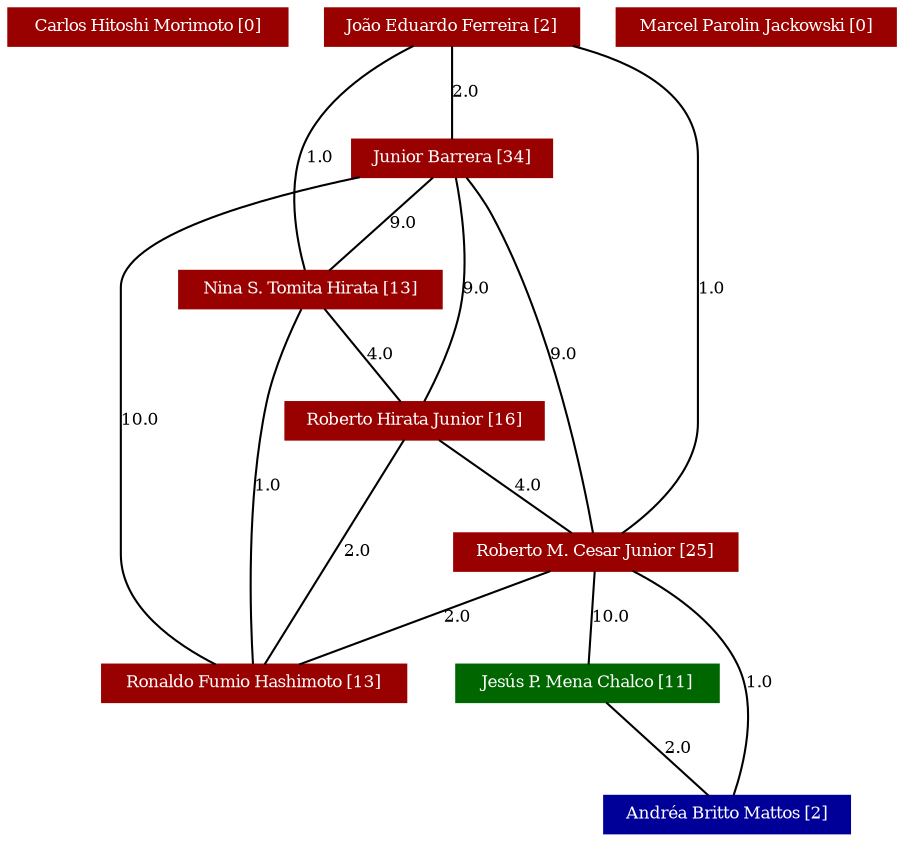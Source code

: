 strict graph grafo2 {
	graph [bb="0,0,426,402", id=grafo2, overlap=False];
	node [label="\N", fontsize=8, shape=rectangle, style=filled];
	0 [label="Carlos Hitoshi Morimoto [0]", URL="http://lattes.cnpq.br/4575931307749163", color="#990000", fontcolor="#FFFFFF", height="0.25", pos="67,393", width="1.8611"];
	1 [label="João Eduardo Ferreira [2]", URL="http://lattes.cnpq.br/0131770792108992", color="#990000", fontcolor="#FFFFFF", height="0.25", pos="213,393", width="1.6944"];
	2 [label="Junior Barrera [34]", URL="http://lattes.cnpq.br/0362417828475021", color="#990000", fontcolor="#FFFFFF", height="0.25", pos="213,329", width="1.3333"];
	4 [label="Nina S. Tomita Hirata [13]", URL="http://lattes.cnpq.br/0644408634493034", color="#990000", fontcolor="#FFFFFF", height="0.25", pos="284,265", width="1.75"];
	6 [label="Roberto M. Cesar Junior [25]", URL="http://lattes.cnpq.br/2240951178648368", color="#990000", fontcolor="#FFFFFF", height="0.25", pos="145,137", width="1.8889"];
	8 [label="Jesús P. Mena Chalco [11]", URL="http://lattes.cnpq.br/4727357182510680", color="#006600", fontcolor="#FFFFFF", height="0.25", pos="153,73", width="1.75"];
	9 [label="Andréa Britto Mattos [2]", URL="http://lattes.cnpq.br/2837012019824386", color="#000099", fontcolor="#FFFFFF", height="0.25", pos="90,9", width="1.6389"];
	7 [label="Ronaldo Fumio Hashimoto [13]", URL="http://lattes.cnpq.br/9283304583756076", color="#990000", fontcolor="#FFFFFF", height="0.25", pos="310,73", width="2.0278"];
	5 [label="Roberto Hirata Junior [16]", URL="http://lattes.cnpq.br/1647118503085126", color="#990000", fontcolor="#FFFFFF", height="0.25", pos="233,201", width="1.7222"];
	3 [label="Marcel Parolin Jackowski [0]", URL="http://lattes.cnpq.br/0926213060635986", color="#990000", fontcolor="#FFFFFF", height="0.25", pos="359,393", width="1.8611"];
	1 -- 2 [fontsize=8, label="2.0", lp="220,361", pos="213,383.83 213,371.66 213,350.31 213,338.15"];
	1 -- 4 [fontsize=8, label="1.0", lp="284,329", pos="226.61,383.76 239.88,373.99 259.52,357.35 270,338 281.31,317.12 283.59,288.54 283.98,274.12"];
	1 -- 6 [fontsize=8, label="1.0", lp="108,265", pos="161.92,383.98 132.38,375.5 101,359.35 101,329 101,329 101,329 101,201 101,178.08 120.4,157.38 133.44,146.05"];
	6 -- 8 [fontsize=8, label="10.0", lp="158.5,105", pos="146.15,127.83 147.67,115.66 150.34,94.31 151.86,82.153"];
	6 -- 9 [fontsize=8, label="1.0", lp="74,73", pos="121.84,127.87 103.25,119.16 78.44,104.07 67,82 55.869,60.53 72.19,32.691 82.555,18.391"];
	6 -- 7 [fontsize=8, label="2.0", lp="235,105", pos="163.89,127.92 180.56,120.07 205.63,108.64 228,100 245.06,93.41 264.48,86.969 280.14,82.032"];
	2 -- 5 [fontsize=8, label="9.0", lp="205,265", pos="208.31,319.89 201.78,305.97 191.42,278.61 198,256 203.19,238.18 216.09,220.62 224.7,210.3"];
	2 -- 4 [fontsize=8, label="9.0", lp="259,297", pos="223.17,319.83 236.67,307.66 260.36,286.31 273.85,274.15"];
	2 -- 6 [fontsize=8, label="9.0", lp="175,233", pos="205.64,319.91 201.8,314.86 197.24,308.32 194,302 165.49,246.43 150.87,171.62 146.47,146.02"];
	2 -- 7 [fontsize=8, label="10.0", lp="384.5,201", pos="259.86,319.95 307.7,309.32 375,289.95 375,265 375,265 375,265 375,137 375,111.34 348.97,92.53 329.86,82.173"];
	4 -- 5 [fontsize=8, label="4.0", lp="268,233", pos="276.69,255.83 267,243.66 249.98,222.31 240.29,210.15"];
	4 -- 7 [fontsize=8, label="1.0", lp="316,169", pos="288.29,255.91 293.1,245.2 300.67,226.74 304,210 313.42,162.6 311.68,104.23 310.55,82.09"];
	5 -- 6 [fontsize=8, label="4.0", lp="201,169", pos="220.39,191.83 203.66,179.66 174.3,158.31 157.58,146.15"];
	5 -- 7 [fontsize=8, label="2.0", lp="283,137", pos="238.54,191.79 252.74,168.18 290.36,105.65 304.51,82.122"];
	8 -- 9 [fontsize=8, label="2.0", lp="132,41", pos="143.97,63.83 132,51.664 110.98,30.31 99.01,18.153"];
}

